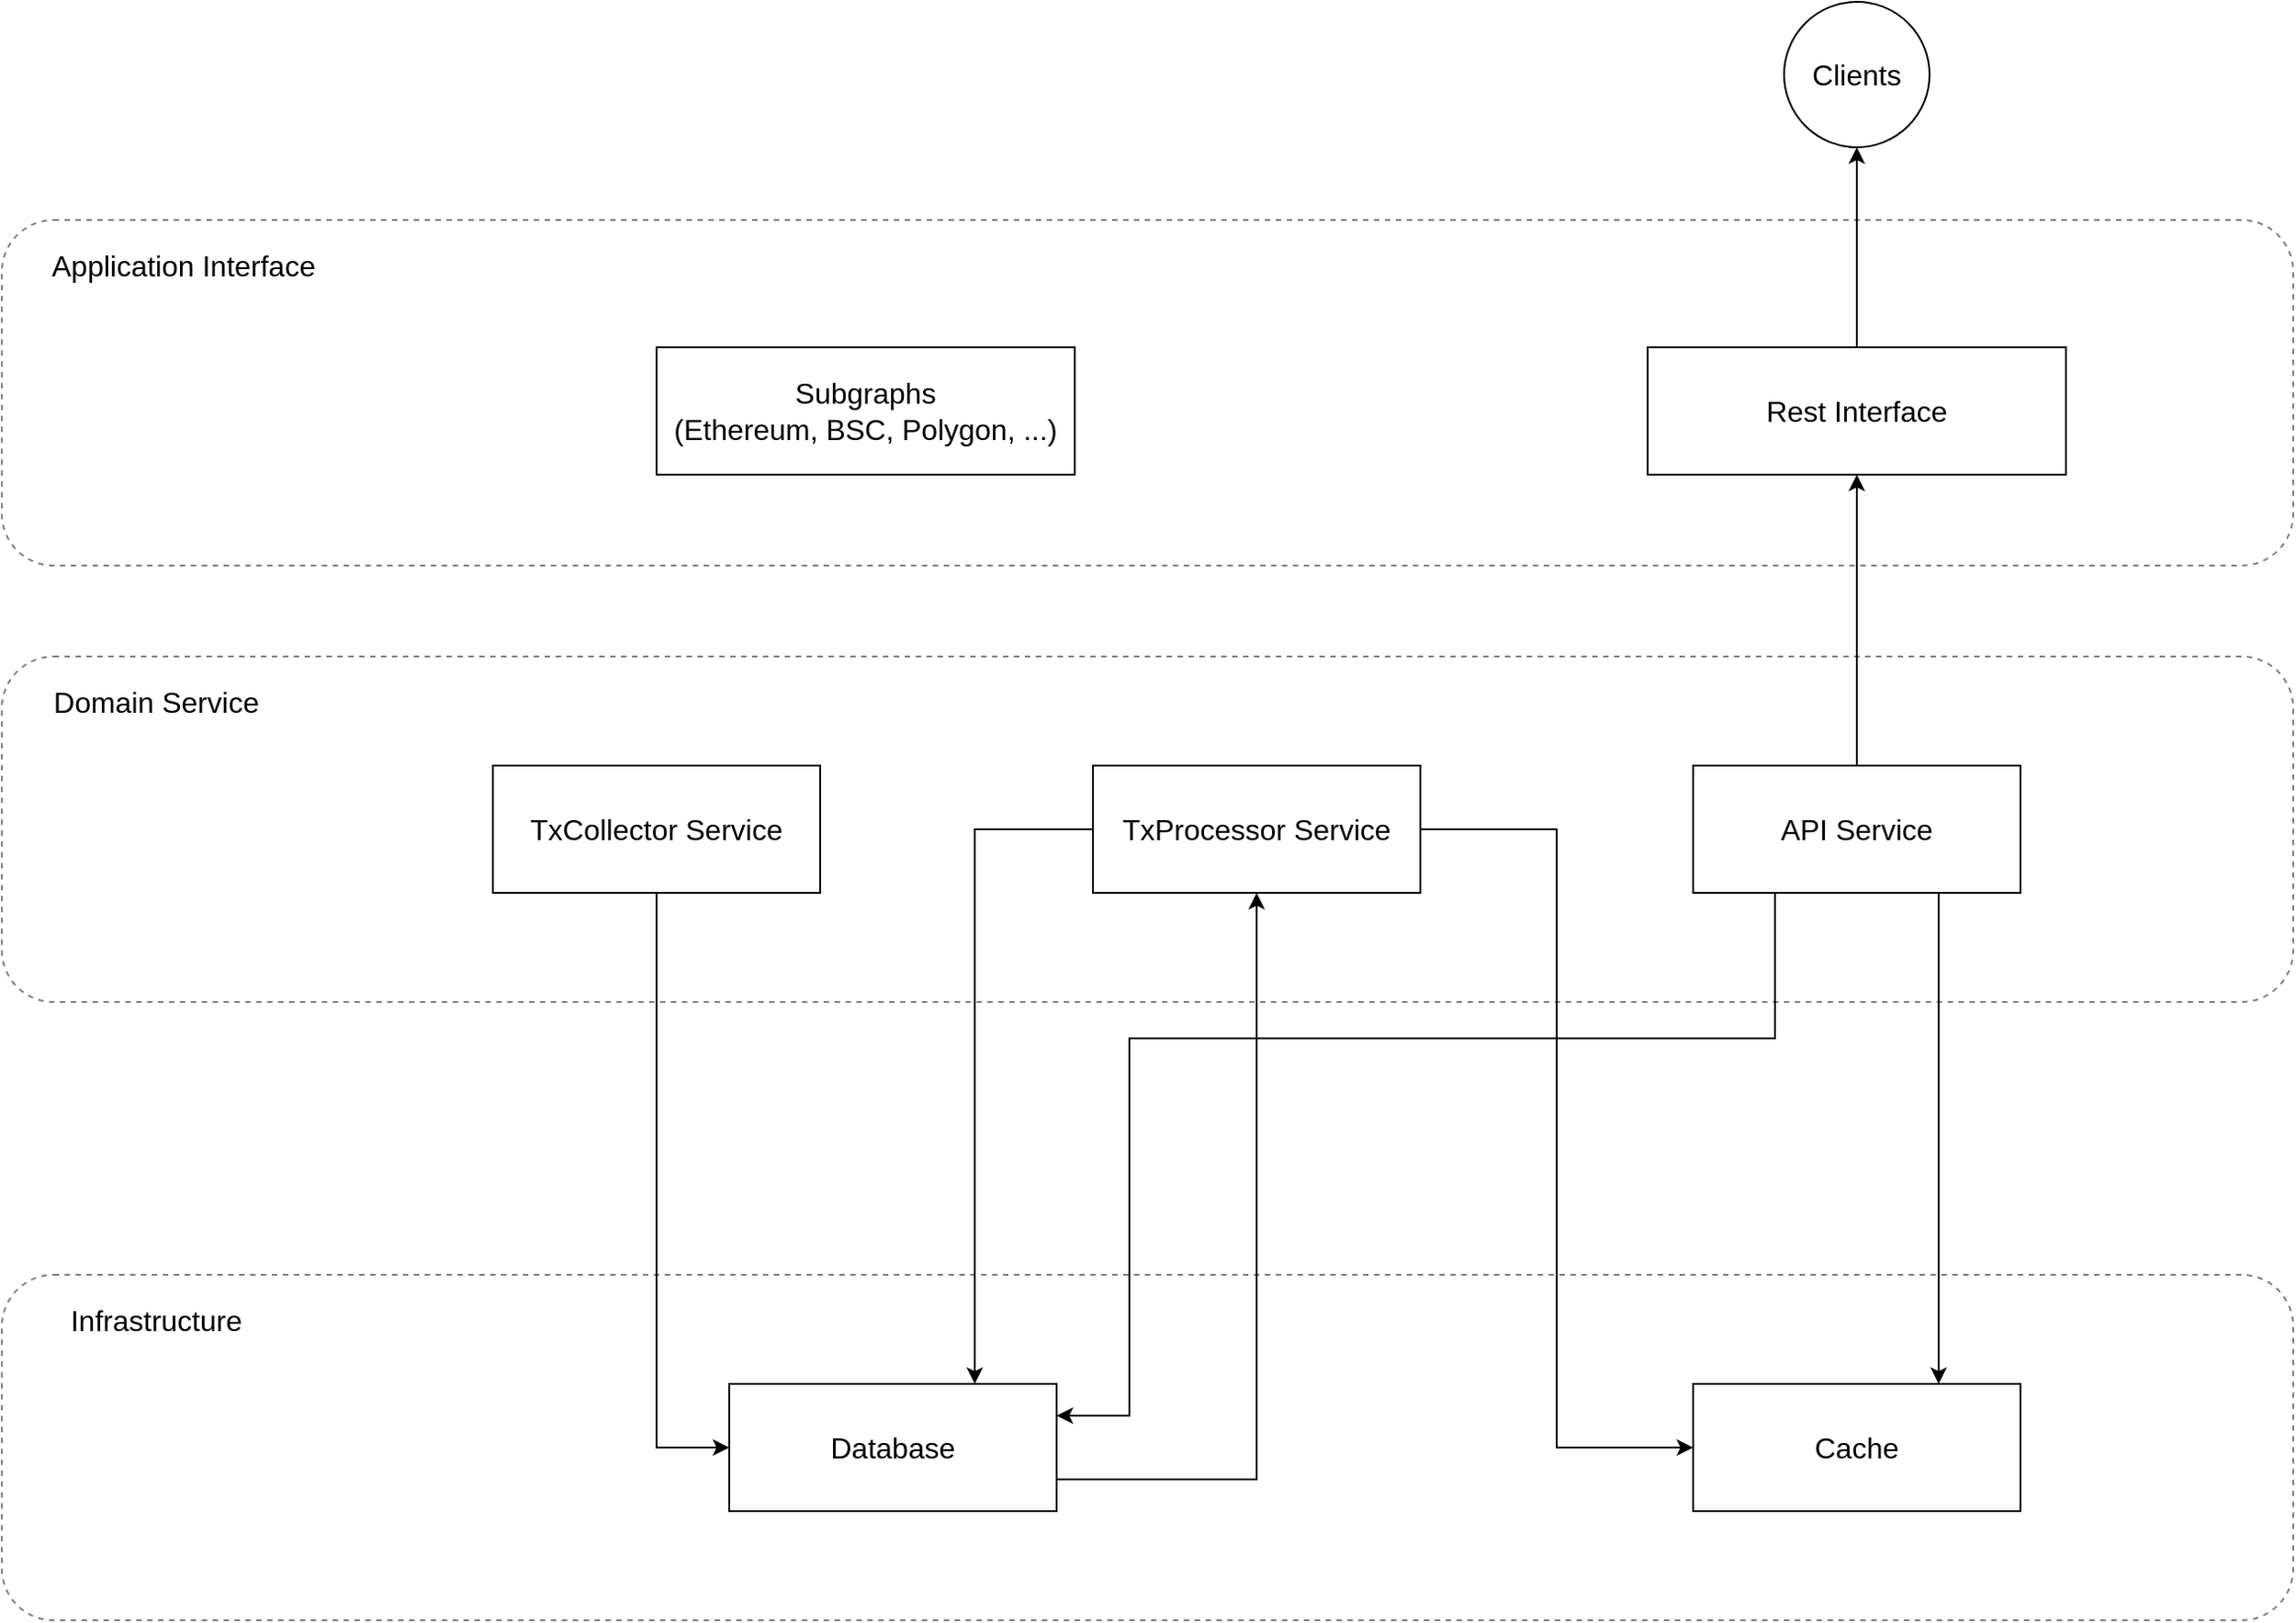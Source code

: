 <mxfile version="18.1.1" type="github">
  <diagram id="YZ2rB1g7LrTlox4dIqGf" name="Page-1">
    <mxGraphModel dx="2276" dy="1788" grid="1" gridSize="10" guides="1" tooltips="1" connect="1" arrows="1" fold="1" page="1" pageScale="1" pageWidth="850" pageHeight="1100" math="0" shadow="0">
      <root>
        <mxCell id="0" />
        <mxCell id="1" parent="0" />
        <mxCell id="9U1QRrA1M3RrbsubNIXX-25" value="" style="group" vertex="1" connectable="0" parent="1">
          <mxGeometry x="-130" y="200" width="1260" height="190" as="geometry" />
        </mxCell>
        <mxCell id="9U1QRrA1M3RrbsubNIXX-20" value="" style="rounded=1;whiteSpace=wrap;html=1;fontSize=16;dashed=1;fillOpacity=50;strokeOpacity=50;" vertex="1" parent="9U1QRrA1M3RrbsubNIXX-25">
          <mxGeometry width="1260" height="190" as="geometry" />
        </mxCell>
        <mxCell id="9U1QRrA1M3RrbsubNIXX-24" value="Domain Service" style="text;html=1;strokeColor=none;fillColor=none;align=center;verticalAlign=middle;whiteSpace=wrap;rounded=0;dashed=1;fontSize=16;" vertex="1" parent="9U1QRrA1M3RrbsubNIXX-25">
          <mxGeometry x="10" y="10" width="150" height="30" as="geometry" />
        </mxCell>
        <mxCell id="9U1QRrA1M3RrbsubNIXX-23" value="" style="group" vertex="1" connectable="0" parent="1">
          <mxGeometry x="-130" y="-40" width="1260" height="190" as="geometry" />
        </mxCell>
        <mxCell id="9U1QRrA1M3RrbsubNIXX-19" value="" style="rounded=1;whiteSpace=wrap;html=1;fontSize=16;dashed=1;fillOpacity=50;strokeOpacity=50;" vertex="1" parent="9U1QRrA1M3RrbsubNIXX-23">
          <mxGeometry width="1260" height="190" as="geometry" />
        </mxCell>
        <mxCell id="9U1QRrA1M3RrbsubNIXX-22" value="Application Interface" style="text;html=1;strokeColor=none;fillColor=none;align=center;verticalAlign=middle;whiteSpace=wrap;rounded=0;dashed=1;fontSize=16;" vertex="1" parent="9U1QRrA1M3RrbsubNIXX-23">
          <mxGeometry x="10" y="10" width="180" height="30" as="geometry" />
        </mxCell>
        <mxCell id="9U1QRrA1M3RrbsubNIXX-21" value="" style="rounded=1;whiteSpace=wrap;html=1;fontSize=16;dashed=1;fillOpacity=50;strokeOpacity=50;" vertex="1" parent="1">
          <mxGeometry x="-130" y="540" width="1260" height="190" as="geometry" />
        </mxCell>
        <mxCell id="9U1QRrA1M3RrbsubNIXX-10" style="edgeStyle=orthogonalEdgeStyle;rounded=0;orthogonalLoop=1;jettySize=auto;html=1;entryX=0;entryY=0.5;entryDx=0;entryDy=0;fontSize=16;" edge="1" parent="1" source="9U1QRrA1M3RrbsubNIXX-1" target="9U1QRrA1M3RrbsubNIXX-4">
          <mxGeometry relative="1" as="geometry" />
        </mxCell>
        <mxCell id="9U1QRrA1M3RrbsubNIXX-1" value="TxCollector Service" style="rounded=0;whiteSpace=wrap;html=1;fontSize=16;" vertex="1" parent="1">
          <mxGeometry x="140" y="260" width="180" height="70" as="geometry" />
        </mxCell>
        <mxCell id="9U1QRrA1M3RrbsubNIXX-12" style="edgeStyle=orthogonalEdgeStyle;rounded=0;orthogonalLoop=1;jettySize=auto;html=1;exitX=0;exitY=0.5;exitDx=0;exitDy=0;entryX=0.75;entryY=0;entryDx=0;entryDy=0;fontSize=16;" edge="1" parent="1" source="9U1QRrA1M3RrbsubNIXX-2" target="9U1QRrA1M3RrbsubNIXX-4">
          <mxGeometry relative="1" as="geometry" />
        </mxCell>
        <mxCell id="9U1QRrA1M3RrbsubNIXX-13" style="edgeStyle=orthogonalEdgeStyle;rounded=0;orthogonalLoop=1;jettySize=auto;html=1;exitX=1;exitY=0.5;exitDx=0;exitDy=0;entryX=0;entryY=0.5;entryDx=0;entryDy=0;fontSize=16;" edge="1" parent="1" source="9U1QRrA1M3RrbsubNIXX-2" target="9U1QRrA1M3RrbsubNIXX-5">
          <mxGeometry relative="1" as="geometry" />
        </mxCell>
        <mxCell id="9U1QRrA1M3RrbsubNIXX-2" value="TxProcessor Service" style="rounded=0;whiteSpace=wrap;html=1;fontSize=16;" vertex="1" parent="1">
          <mxGeometry x="470" y="260" width="180" height="70" as="geometry" />
        </mxCell>
        <mxCell id="9U1QRrA1M3RrbsubNIXX-14" style="edgeStyle=orthogonalEdgeStyle;rounded=0;orthogonalLoop=1;jettySize=auto;html=1;exitX=0.25;exitY=1;exitDx=0;exitDy=0;entryX=1;entryY=0.25;entryDx=0;entryDy=0;fontSize=16;" edge="1" parent="1" source="9U1QRrA1M3RrbsubNIXX-3" target="9U1QRrA1M3RrbsubNIXX-4">
          <mxGeometry relative="1" as="geometry">
            <Array as="points">
              <mxPoint x="845" y="410" />
              <mxPoint x="490" y="410" />
              <mxPoint x="490" y="618" />
            </Array>
          </mxGeometry>
        </mxCell>
        <mxCell id="9U1QRrA1M3RrbsubNIXX-15" style="edgeStyle=orthogonalEdgeStyle;rounded=0;orthogonalLoop=1;jettySize=auto;html=1;exitX=0.75;exitY=1;exitDx=0;exitDy=0;entryX=0.75;entryY=0;entryDx=0;entryDy=0;fontSize=16;" edge="1" parent="1" source="9U1QRrA1M3RrbsubNIXX-3" target="9U1QRrA1M3RrbsubNIXX-5">
          <mxGeometry relative="1" as="geometry" />
        </mxCell>
        <mxCell id="9U1QRrA1M3RrbsubNIXX-16" style="edgeStyle=orthogonalEdgeStyle;rounded=0;orthogonalLoop=1;jettySize=auto;html=1;exitX=0.5;exitY=0;exitDx=0;exitDy=0;entryX=0.5;entryY=1;entryDx=0;entryDy=0;fontSize=16;" edge="1" parent="1" source="9U1QRrA1M3RrbsubNIXX-3" target="9U1QRrA1M3RrbsubNIXX-9">
          <mxGeometry relative="1" as="geometry" />
        </mxCell>
        <mxCell id="9U1QRrA1M3RrbsubNIXX-3" value="API Service" style="rounded=0;whiteSpace=wrap;html=1;fontSize=16;" vertex="1" parent="1">
          <mxGeometry x="800" y="260" width="180" height="70" as="geometry" />
        </mxCell>
        <mxCell id="9U1QRrA1M3RrbsubNIXX-11" style="edgeStyle=orthogonalEdgeStyle;rounded=0;orthogonalLoop=1;jettySize=auto;html=1;exitX=1;exitY=0.75;exitDx=0;exitDy=0;entryX=0.5;entryY=1;entryDx=0;entryDy=0;fontSize=16;" edge="1" parent="1" source="9U1QRrA1M3RrbsubNIXX-4" target="9U1QRrA1M3RrbsubNIXX-2">
          <mxGeometry relative="1" as="geometry" />
        </mxCell>
        <mxCell id="9U1QRrA1M3RrbsubNIXX-4" value="Database" style="rounded=0;whiteSpace=wrap;html=1;fontSize=16;" vertex="1" parent="1">
          <mxGeometry x="270" y="600" width="180" height="70" as="geometry" />
        </mxCell>
        <mxCell id="9U1QRrA1M3RrbsubNIXX-5" value="Cache" style="rounded=0;whiteSpace=wrap;html=1;fontSize=16;" vertex="1" parent="1">
          <mxGeometry x="800" y="600" width="180" height="70" as="geometry" />
        </mxCell>
        <mxCell id="9U1QRrA1M3RrbsubNIXX-7" value="Subgraphs&lt;br&gt;(Ethereum, BSC, Polygon, ...)" style="rounded=0;whiteSpace=wrap;html=1;fontSize=16;" vertex="1" parent="1">
          <mxGeometry x="230" y="30" width="230" height="70" as="geometry" />
        </mxCell>
        <mxCell id="9U1QRrA1M3RrbsubNIXX-18" style="edgeStyle=orthogonalEdgeStyle;rounded=0;orthogonalLoop=1;jettySize=auto;html=1;exitX=0.5;exitY=0;exitDx=0;exitDy=0;entryX=0.5;entryY=1;entryDx=0;entryDy=0;fontSize=16;" edge="1" parent="1" source="9U1QRrA1M3RrbsubNIXX-9" target="9U1QRrA1M3RrbsubNIXX-17">
          <mxGeometry relative="1" as="geometry" />
        </mxCell>
        <mxCell id="9U1QRrA1M3RrbsubNIXX-9" value="Rest Interface" style="rounded=0;whiteSpace=wrap;html=1;fontSize=16;" vertex="1" parent="1">
          <mxGeometry x="775" y="30" width="230" height="70" as="geometry" />
        </mxCell>
        <mxCell id="9U1QRrA1M3RrbsubNIXX-17" value="Clients" style="ellipse;whiteSpace=wrap;html=1;aspect=fixed;fontSize=16;" vertex="1" parent="1">
          <mxGeometry x="850" y="-160" width="80" height="80" as="geometry" />
        </mxCell>
        <mxCell id="9U1QRrA1M3RrbsubNIXX-26" value="Infrastructure" style="text;html=1;strokeColor=none;fillColor=none;align=center;verticalAlign=middle;whiteSpace=wrap;rounded=0;dashed=1;fontSize=16;" vertex="1" parent="1">
          <mxGeometry x="-110" y="550" width="130" height="30" as="geometry" />
        </mxCell>
      </root>
    </mxGraphModel>
  </diagram>
</mxfile>
